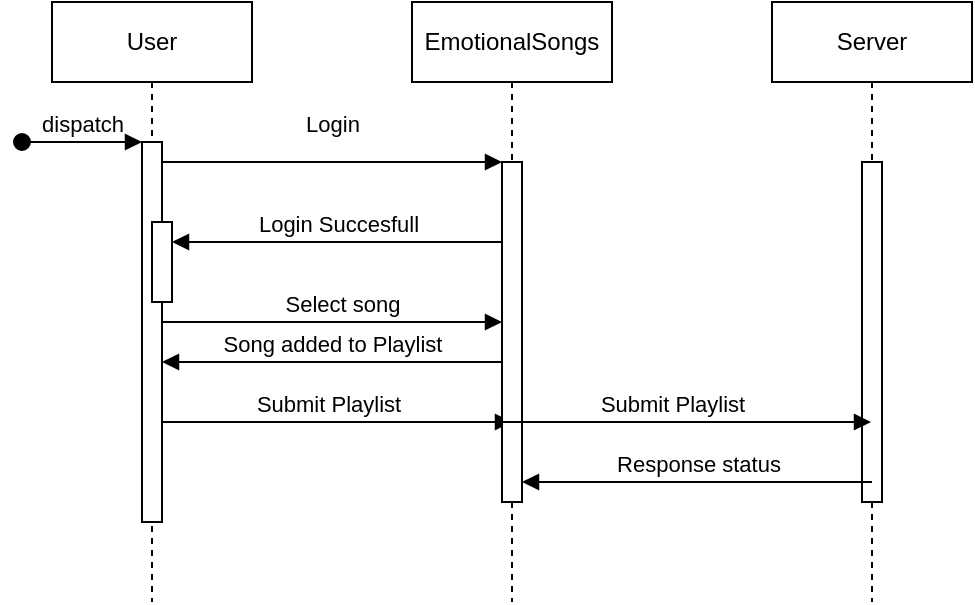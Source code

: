 <mxfile version="20.6.2" type="device"><diagram name="Page-1" id="2YBvvXClWsGukQMizWep"><mxGraphModel dx="780" dy="826" grid="1" gridSize="10" guides="1" tooltips="1" connect="1" arrows="1" fold="1" page="1" pageScale="1" pageWidth="850" pageHeight="1100" math="0" shadow="0"><root><mxCell id="0"/><mxCell id="1" parent="0"/><mxCell id="aM9ryv3xv72pqoxQDRHE-1" value="User" style="shape=umlLifeline;perimeter=lifelinePerimeter;whiteSpace=wrap;html=1;container=0;dropTarget=0;collapsible=0;recursiveResize=0;outlineConnect=0;portConstraint=eastwest;newEdgeStyle={&quot;edgeStyle&quot;:&quot;elbowEdgeStyle&quot;,&quot;elbow&quot;:&quot;vertical&quot;,&quot;curved&quot;:0,&quot;rounded&quot;:0};" parent="1" vertex="1"><mxGeometry x="40" y="40" width="100" height="300" as="geometry"/></mxCell><mxCell id="aM9ryv3xv72pqoxQDRHE-2" value="" style="html=1;points=[];perimeter=orthogonalPerimeter;outlineConnect=0;targetShapes=umlLifeline;portConstraint=eastwest;newEdgeStyle={&quot;edgeStyle&quot;:&quot;elbowEdgeStyle&quot;,&quot;elbow&quot;:&quot;vertical&quot;,&quot;curved&quot;:0,&quot;rounded&quot;:0};" parent="aM9ryv3xv72pqoxQDRHE-1" vertex="1"><mxGeometry x="45" y="70" width="10" height="190" as="geometry"/></mxCell><mxCell id="aM9ryv3xv72pqoxQDRHE-3" value="dispatch" style="html=1;verticalAlign=bottom;startArrow=oval;endArrow=block;startSize=8;edgeStyle=elbowEdgeStyle;elbow=vertical;curved=0;rounded=0;" parent="aM9ryv3xv72pqoxQDRHE-1" target="aM9ryv3xv72pqoxQDRHE-2" edge="1"><mxGeometry relative="1" as="geometry"><mxPoint x="-15" y="70" as="sourcePoint"/></mxGeometry></mxCell><mxCell id="aM9ryv3xv72pqoxQDRHE-4" value="" style="html=1;points=[];perimeter=orthogonalPerimeter;outlineConnect=0;targetShapes=umlLifeline;portConstraint=eastwest;newEdgeStyle={&quot;edgeStyle&quot;:&quot;elbowEdgeStyle&quot;,&quot;elbow&quot;:&quot;vertical&quot;,&quot;curved&quot;:0,&quot;rounded&quot;:0};" parent="aM9ryv3xv72pqoxQDRHE-1" vertex="1"><mxGeometry x="50" y="110" width="10" height="40" as="geometry"/></mxCell><mxCell id="aM9ryv3xv72pqoxQDRHE-5" value="EmotionalSongs" style="shape=umlLifeline;perimeter=lifelinePerimeter;whiteSpace=wrap;html=1;container=0;dropTarget=0;collapsible=0;recursiveResize=0;outlineConnect=0;portConstraint=eastwest;newEdgeStyle={&quot;edgeStyle&quot;:&quot;elbowEdgeStyle&quot;,&quot;elbow&quot;:&quot;vertical&quot;,&quot;curved&quot;:0,&quot;rounded&quot;:0};" parent="1" vertex="1"><mxGeometry x="220" y="40" width="100" height="300" as="geometry"/></mxCell><mxCell id="aM9ryv3xv72pqoxQDRHE-6" value="" style="html=1;points=[];perimeter=orthogonalPerimeter;outlineConnect=0;targetShapes=umlLifeline;portConstraint=eastwest;newEdgeStyle={&quot;edgeStyle&quot;:&quot;elbowEdgeStyle&quot;,&quot;elbow&quot;:&quot;vertical&quot;,&quot;curved&quot;:0,&quot;rounded&quot;:0};" parent="aM9ryv3xv72pqoxQDRHE-5" vertex="1"><mxGeometry x="45" y="80" width="10" height="170" as="geometry"/></mxCell><mxCell id="aM9ryv3xv72pqoxQDRHE-7" value="Login" style="html=1;verticalAlign=bottom;endArrow=block;edgeStyle=elbowEdgeStyle;elbow=vertical;curved=0;rounded=0;" parent="1" source="aM9ryv3xv72pqoxQDRHE-2" target="aM9ryv3xv72pqoxQDRHE-6" edge="1"><mxGeometry y="10" relative="1" as="geometry"><mxPoint x="195" y="130" as="sourcePoint"/><Array as="points"><mxPoint x="180" y="120"/></Array><mxPoint as="offset"/></mxGeometry></mxCell><mxCell id="aM9ryv3xv72pqoxQDRHE-9" value="Login Succesfull" style="html=1;verticalAlign=bottom;endArrow=block;edgeStyle=elbowEdgeStyle;elbow=vertical;curved=0;rounded=0;" parent="1" source="aM9ryv3xv72pqoxQDRHE-6" target="aM9ryv3xv72pqoxQDRHE-4" edge="1"><mxGeometry relative="1" as="geometry"><mxPoint x="175" y="160" as="sourcePoint"/><Array as="points"><mxPoint x="190" y="160"/></Array></mxGeometry></mxCell><mxCell id="JfUz-_TyRoF0Yjm-sNib-1" value="Select song" style="html=1;verticalAlign=bottom;endArrow=block;edgeStyle=elbowEdgeStyle;elbow=vertical;curved=0;rounded=0;" parent="1" source="aM9ryv3xv72pqoxQDRHE-4" target="aM9ryv3xv72pqoxQDRHE-6" edge="1"><mxGeometry x="0.105" relative="1" as="geometry"><mxPoint x="110" y="230" as="sourcePoint"/><Array as="points"><mxPoint x="220" y="200"/><mxPoint x="200" y="210"/><mxPoint x="185" y="230"/></Array><mxPoint x="260" y="230" as="targetPoint"/><mxPoint as="offset"/></mxGeometry></mxCell><mxCell id="JfUz-_TyRoF0Yjm-sNib-2" value="Song added to Playlist" style="html=1;verticalAlign=bottom;endArrow=block;edgeStyle=elbowEdgeStyle;elbow=vertical;curved=0;rounded=0;" parent="1" target="aM9ryv3xv72pqoxQDRHE-2" edge="1"><mxGeometry relative="1" as="geometry"><mxPoint x="265" y="220" as="sourcePoint"/><Array as="points"><mxPoint x="190" y="220"/></Array><mxPoint x="100" y="220" as="targetPoint"/></mxGeometry></mxCell><mxCell id="JfUz-_TyRoF0Yjm-sNib-3" value="Submit Playlist" style="html=1;verticalAlign=bottom;endArrow=block;edgeStyle=elbowEdgeStyle;elbow=vertical;curved=0;rounded=0;entryX=0.5;entryY=0.765;entryDx=0;entryDy=0;entryPerimeter=0;" parent="1" source="aM9ryv3xv72pqoxQDRHE-2" target="aM9ryv3xv72pqoxQDRHE-6" edge="1"><mxGeometry x="-0.056" relative="1" as="geometry"><mxPoint x="100" y="250" as="sourcePoint"/><Array as="points"><mxPoint x="260" y="250"/><mxPoint x="205" y="260"/><mxPoint x="190" y="280"/></Array><mxPoint x="260" y="250" as="targetPoint"/><mxPoint as="offset"/></mxGeometry></mxCell><mxCell id="FZ8tZFXgC33p4BwajRx8-16" value="" style="html=1;points=[];perimeter=orthogonalPerimeter;outlineConnect=0;targetShapes=umlLifeline;portConstraint=eastwest;newEdgeStyle={&quot;edgeStyle&quot;:&quot;elbowEdgeStyle&quot;,&quot;elbow&quot;:&quot;vertical&quot;,&quot;curved&quot;:0,&quot;rounded&quot;:0};" parent="1" vertex="1"><mxGeometry x="265" y="120" width="10" height="170" as="geometry"/></mxCell><mxCell id="FZ8tZFXgC33p4BwajRx8-17" value="Server" style="shape=umlLifeline;perimeter=lifelinePerimeter;whiteSpace=wrap;html=1;container=0;dropTarget=0;collapsible=0;recursiveResize=0;outlineConnect=0;portConstraint=eastwest;newEdgeStyle={&quot;edgeStyle&quot;:&quot;elbowEdgeStyle&quot;,&quot;elbow&quot;:&quot;vertical&quot;,&quot;curved&quot;:0,&quot;rounded&quot;:0};" parent="1" vertex="1"><mxGeometry x="400" y="40" width="100" height="300" as="geometry"/></mxCell><mxCell id="FZ8tZFXgC33p4BwajRx8-18" value="" style="html=1;points=[];perimeter=orthogonalPerimeter;outlineConnect=0;targetShapes=umlLifeline;portConstraint=eastwest;newEdgeStyle={&quot;edgeStyle&quot;:&quot;elbowEdgeStyle&quot;,&quot;elbow&quot;:&quot;vertical&quot;,&quot;curved&quot;:0,&quot;rounded&quot;:0};" parent="FZ8tZFXgC33p4BwajRx8-17" vertex="1"><mxGeometry x="45" y="80" width="10" height="170" as="geometry"/></mxCell><mxCell id="FZ8tZFXgC33p4BwajRx8-19" value="Submit Playlist" style="html=1;verticalAlign=bottom;endArrow=block;edgeStyle=elbowEdgeStyle;elbow=vertical;curved=0;rounded=0;" parent="1" target="FZ8tZFXgC33p4BwajRx8-17" edge="1"><mxGeometry x="-0.056" relative="1" as="geometry"><mxPoint x="260" y="250" as="sourcePoint"/><Array as="points"><mxPoint x="405" y="250"/><mxPoint x="370" y="260"/><mxPoint x="355" y="280"/></Array><mxPoint x="435" y="250.05" as="targetPoint"/><mxPoint as="offset"/></mxGeometry></mxCell><mxCell id="FZ8tZFXgC33p4BwajRx8-20" value="Response status" style="html=1;verticalAlign=bottom;endArrow=block;edgeStyle=elbowEdgeStyle;elbow=vertical;curved=0;rounded=0;" parent="1" target="FZ8tZFXgC33p4BwajRx8-16" edge="1"><mxGeometry relative="1" as="geometry"><mxPoint x="450" y="280" as="sourcePoint"/><Array as="points"><mxPoint x="405" y="280"/><mxPoint x="360" y="270"/></Array><mxPoint x="280" y="280" as="targetPoint"/></mxGeometry></mxCell></root></mxGraphModel></diagram></mxfile>